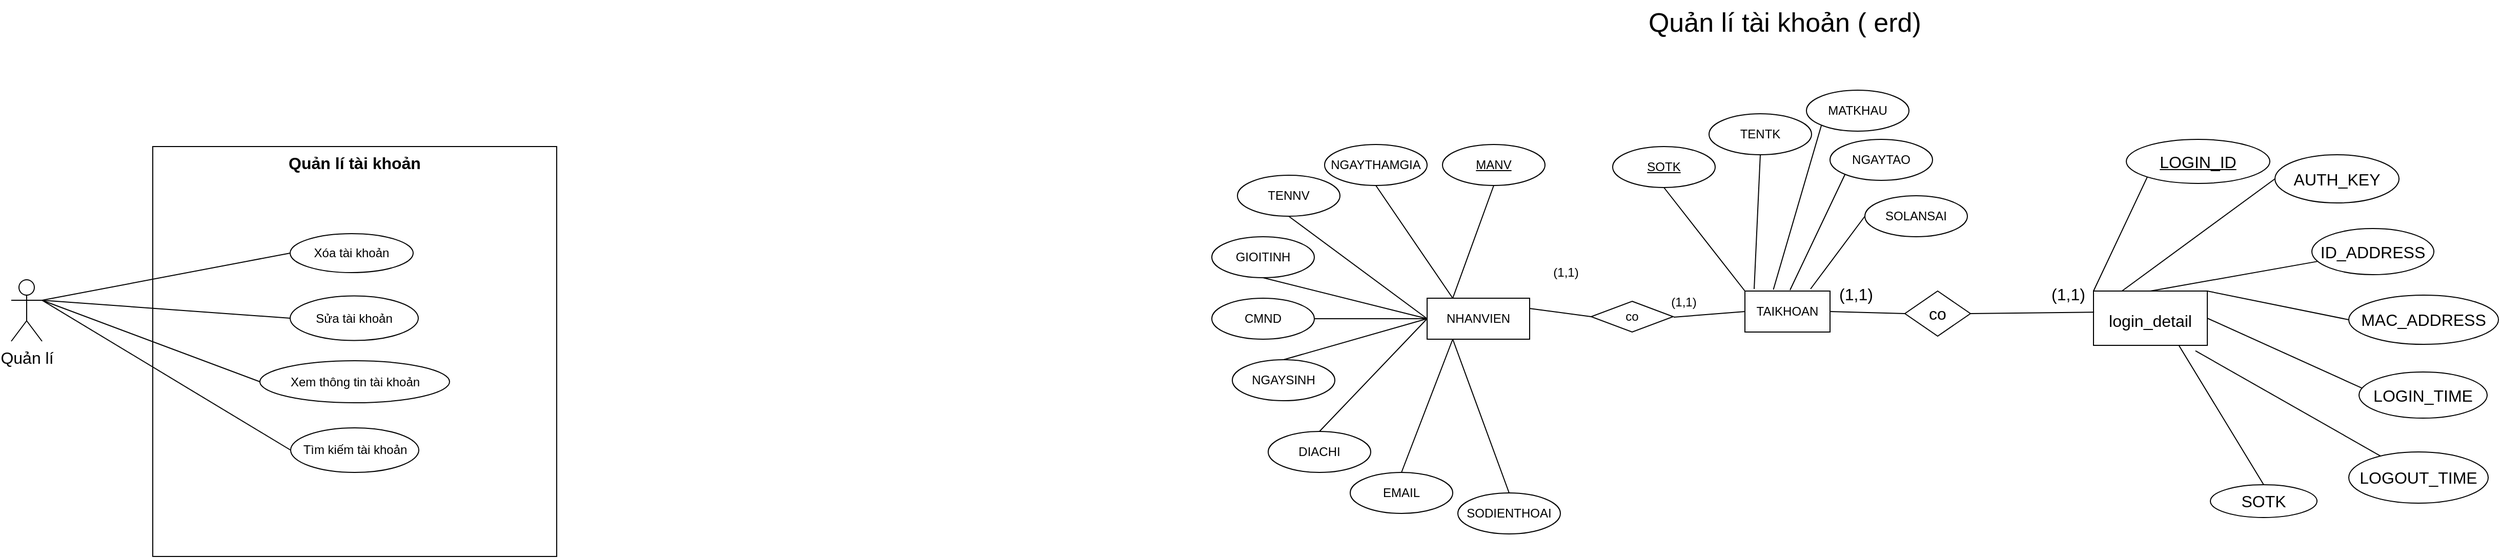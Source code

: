 <mxfile version="20.3.0" type="device"><diagram id="AjGUlBx2SZJ8fAy3tSt0" name="Page-1"><mxGraphModel dx="1420" dy="2912" grid="1" gridSize="10" guides="1" tooltips="1" connect="1" arrows="1" fold="1" page="1" pageScale="1" pageWidth="850" pageHeight="1100" math="0" shadow="0"><root><mxCell id="0"/><mxCell id="1" parent="0"/><mxCell id="Trx0zgWmV6NSZO461f4k-1" value="Quản lí" style="shape=umlActor;verticalLabelPosition=bottom;verticalAlign=top;html=1;outlineConnect=0;fontSize=16;" parent="1" vertex="1"><mxGeometry x="158" y="-989" width="30" height="60" as="geometry"/></mxCell><mxCell id="Trx0zgWmV6NSZO461f4k-3" value="Quản lí tài khoản" style="shape=rect;html=1;verticalAlign=top;fontStyle=1;whiteSpace=wrap;align=center;fontSize=16;" parent="1" vertex="1"><mxGeometry x="296" y="-1119" width="394" height="400" as="geometry"/></mxCell><mxCell id="Trx0zgWmV6NSZO461f4k-12" value="NHANVIEN" style="whiteSpace=wrap;html=1;align=center;" parent="1" vertex="1"><mxGeometry x="1539" y="-971" width="100" height="40" as="geometry"/></mxCell><mxCell id="Trx0zgWmV6NSZO461f4k-13" value="MANV" style="ellipse;whiteSpace=wrap;html=1;align=center;fontStyle=4;" parent="1" vertex="1"><mxGeometry x="1554" y="-1121" width="100" height="40" as="geometry"/></mxCell><mxCell id="Trx0zgWmV6NSZO461f4k-14" value="TENNV" style="ellipse;whiteSpace=wrap;html=1;align=center;" parent="1" vertex="1"><mxGeometry x="1354" y="-1091" width="100" height="40" as="geometry"/></mxCell><mxCell id="Trx0zgWmV6NSZO461f4k-15" value="GIOITINH" style="ellipse;whiteSpace=wrap;html=1;align=center;" parent="1" vertex="1"><mxGeometry x="1329" y="-1031" width="100" height="40" as="geometry"/></mxCell><mxCell id="Trx0zgWmV6NSZO461f4k-16" value="CMND" style="ellipse;whiteSpace=wrap;html=1;align=center;" parent="1" vertex="1"><mxGeometry x="1329" y="-971" width="100" height="40" as="geometry"/></mxCell><mxCell id="Trx0zgWmV6NSZO461f4k-17" value="NGAYSINH" style="ellipse;whiteSpace=wrap;html=1;align=center;" parent="1" vertex="1"><mxGeometry x="1349" y="-911" width="100" height="40" as="geometry"/></mxCell><mxCell id="Trx0zgWmV6NSZO461f4k-18" value="SODIENTHOAI" style="ellipse;whiteSpace=wrap;html=1;align=center;" parent="1" vertex="1"><mxGeometry x="1569" y="-781" width="100" height="40" as="geometry"/></mxCell><mxCell id="Trx0zgWmV6NSZO461f4k-19" value="EMAIL" style="ellipse;whiteSpace=wrap;html=1;align=center;" parent="1" vertex="1"><mxGeometry x="1464" y="-801" width="100" height="40" as="geometry"/></mxCell><mxCell id="Trx0zgWmV6NSZO461f4k-20" value="DIACHI" style="ellipse;whiteSpace=wrap;html=1;align=center;" parent="1" vertex="1"><mxGeometry x="1384" y="-841" width="100" height="40" as="geometry"/></mxCell><mxCell id="Trx0zgWmV6NSZO461f4k-21" value="NGAYTHAMGIA" style="ellipse;whiteSpace=wrap;html=1;align=center;" parent="1" vertex="1"><mxGeometry x="1439" y="-1121" width="100" height="40" as="geometry"/></mxCell><mxCell id="Trx0zgWmV6NSZO461f4k-22" value="" style="endArrow=none;html=1;rounded=0;strokeColor=#000000;exitX=0.25;exitY=0;exitDx=0;exitDy=0;entryX=0.5;entryY=1;entryDx=0;entryDy=0;" parent="1" source="Trx0zgWmV6NSZO461f4k-12" target="Trx0zgWmV6NSZO461f4k-13" edge="1"><mxGeometry width="50" height="50" relative="1" as="geometry"><mxPoint x="1679" y="-961" as="sourcePoint"/><mxPoint x="1729" y="-1011" as="targetPoint"/></mxGeometry></mxCell><mxCell id="Trx0zgWmV6NSZO461f4k-23" value="" style="endArrow=none;html=1;rounded=0;strokeColor=#000000;exitX=0.25;exitY=0;exitDx=0;exitDy=0;entryX=0.5;entryY=1;entryDx=0;entryDy=0;" parent="1" source="Trx0zgWmV6NSZO461f4k-12" target="Trx0zgWmV6NSZO461f4k-21" edge="1"><mxGeometry width="50" height="50" relative="1" as="geometry"><mxPoint x="1679" y="-961" as="sourcePoint"/><mxPoint x="1729" y="-1011" as="targetPoint"/></mxGeometry></mxCell><mxCell id="Trx0zgWmV6NSZO461f4k-24" value="" style="endArrow=none;html=1;rounded=0;strokeColor=#000000;exitX=0;exitY=0.5;exitDx=0;exitDy=0;entryX=0.5;entryY=1;entryDx=0;entryDy=0;" parent="1" source="Trx0zgWmV6NSZO461f4k-12" target="Trx0zgWmV6NSZO461f4k-14" edge="1"><mxGeometry width="50" height="50" relative="1" as="geometry"><mxPoint x="1679" y="-961" as="sourcePoint"/><mxPoint x="1729" y="-1011" as="targetPoint"/></mxGeometry></mxCell><mxCell id="Trx0zgWmV6NSZO461f4k-25" value="" style="endArrow=none;html=1;rounded=0;strokeColor=#000000;exitX=0;exitY=0.5;exitDx=0;exitDy=0;entryX=0.5;entryY=1;entryDx=0;entryDy=0;" parent="1" source="Trx0zgWmV6NSZO461f4k-12" target="Trx0zgWmV6NSZO461f4k-15" edge="1"><mxGeometry width="50" height="50" relative="1" as="geometry"><mxPoint x="1679" y="-961" as="sourcePoint"/><mxPoint x="1729" y="-1011" as="targetPoint"/></mxGeometry></mxCell><mxCell id="Trx0zgWmV6NSZO461f4k-26" value="" style="endArrow=none;html=1;rounded=0;strokeColor=#000000;exitX=0;exitY=0.5;exitDx=0;exitDy=0;entryX=1;entryY=0.5;entryDx=0;entryDy=0;" parent="1" source="Trx0zgWmV6NSZO461f4k-12" target="Trx0zgWmV6NSZO461f4k-16" edge="1"><mxGeometry width="50" height="50" relative="1" as="geometry"><mxPoint x="1679" y="-961" as="sourcePoint"/><mxPoint x="1729" y="-1011" as="targetPoint"/></mxGeometry></mxCell><mxCell id="Trx0zgWmV6NSZO461f4k-27" value="" style="endArrow=none;html=1;rounded=0;strokeColor=#000000;entryX=0.5;entryY=0;entryDx=0;entryDy=0;" parent="1" target="Trx0zgWmV6NSZO461f4k-17" edge="1"><mxGeometry width="50" height="50" relative="1" as="geometry"><mxPoint x="1539" y="-951" as="sourcePoint"/><mxPoint x="1729" y="-1011" as="targetPoint"/></mxGeometry></mxCell><mxCell id="Trx0zgWmV6NSZO461f4k-28" value="" style="endArrow=none;html=1;rounded=0;strokeColor=#000000;exitX=0;exitY=0.5;exitDx=0;exitDy=0;entryX=0.5;entryY=0;entryDx=0;entryDy=0;" parent="1" source="Trx0zgWmV6NSZO461f4k-12" target="Trx0zgWmV6NSZO461f4k-20" edge="1"><mxGeometry width="50" height="50" relative="1" as="geometry"><mxPoint x="1679" y="-961" as="sourcePoint"/><mxPoint x="1729" y="-1011" as="targetPoint"/></mxGeometry></mxCell><mxCell id="Trx0zgWmV6NSZO461f4k-29" value="" style="endArrow=none;html=1;rounded=0;strokeColor=#000000;exitX=0.25;exitY=1;exitDx=0;exitDy=0;entryX=0.5;entryY=0;entryDx=0;entryDy=0;" parent="1" source="Trx0zgWmV6NSZO461f4k-12" target="Trx0zgWmV6NSZO461f4k-19" edge="1"><mxGeometry width="50" height="50" relative="1" as="geometry"><mxPoint x="1679" y="-961" as="sourcePoint"/><mxPoint x="1729" y="-1011" as="targetPoint"/></mxGeometry></mxCell><mxCell id="Trx0zgWmV6NSZO461f4k-30" value="" style="endArrow=none;html=1;rounded=0;strokeColor=#000000;exitX=0.25;exitY=1;exitDx=0;exitDy=0;entryX=0.5;entryY=0;entryDx=0;entryDy=0;" parent="1" source="Trx0zgWmV6NSZO461f4k-12" target="Trx0zgWmV6NSZO461f4k-18" edge="1"><mxGeometry width="50" height="50" relative="1" as="geometry"><mxPoint x="1679" y="-961" as="sourcePoint"/><mxPoint x="1729" y="-1011" as="targetPoint"/></mxGeometry></mxCell><mxCell id="Trx0zgWmV6NSZO461f4k-31" value="TAIKHOAN" style="whiteSpace=wrap;html=1;align=center;" parent="1" vertex="1"><mxGeometry x="1849" y="-978" width="83" height="40" as="geometry"/></mxCell><mxCell id="Trx0zgWmV6NSZO461f4k-32" value="SOTK" style="ellipse;whiteSpace=wrap;html=1;align=center;fontStyle=4;" parent="1" vertex="1"><mxGeometry x="1720" y="-1119" width="100" height="40" as="geometry"/></mxCell><mxCell id="Trx0zgWmV6NSZO461f4k-33" value="TENTK" style="ellipse;whiteSpace=wrap;html=1;align=center;" parent="1" vertex="1"><mxGeometry x="1814" y="-1151" width="100" height="40" as="geometry"/></mxCell><mxCell id="Trx0zgWmV6NSZO461f4k-34" value="MATKHAU" style="ellipse;whiteSpace=wrap;html=1;align=center;" parent="1" vertex="1"><mxGeometry x="1909" y="-1174" width="100" height="40" as="geometry"/></mxCell><mxCell id="Trx0zgWmV6NSZO461f4k-35" value="NGAYTAO" style="ellipse;whiteSpace=wrap;html=1;align=center;" parent="1" vertex="1"><mxGeometry x="1932" y="-1126" width="100" height="40" as="geometry"/></mxCell><mxCell id="Trx0zgWmV6NSZO461f4k-36" value="SOLANSAI" style="ellipse;whiteSpace=wrap;html=1;align=center;" parent="1" vertex="1"><mxGeometry x="1966" y="-1071" width="100" height="40" as="geometry"/></mxCell><mxCell id="Trx0zgWmV6NSZO461f4k-37" value="" style="endArrow=none;html=1;rounded=0;strokeColor=#000000;exitX=0.5;exitY=1;exitDx=0;exitDy=0;entryX=0;entryY=0;entryDx=0;entryDy=0;" parent="1" source="Trx0zgWmV6NSZO461f4k-32" target="Trx0zgWmV6NSZO461f4k-31" edge="1"><mxGeometry relative="1" as="geometry"><mxPoint x="1735" y="-891" as="sourcePoint"/><mxPoint x="1847" y="-981" as="targetPoint"/></mxGeometry></mxCell><mxCell id="Trx0zgWmV6NSZO461f4k-38" value="" style="endArrow=none;html=1;rounded=0;strokeColor=#000000;exitX=0.5;exitY=1;exitDx=0;exitDy=0;" parent="1" source="Trx0zgWmV6NSZO461f4k-33" edge="1"><mxGeometry relative="1" as="geometry"><mxPoint x="1735" y="-891" as="sourcePoint"/><mxPoint x="1858" y="-980" as="targetPoint"/></mxGeometry></mxCell><mxCell id="Trx0zgWmV6NSZO461f4k-39" value="" style="endArrow=none;html=1;rounded=0;strokeColor=#000000;exitX=0;exitY=1;exitDx=0;exitDy=0;entryX=0.334;entryY=-0.034;entryDx=0;entryDy=0;entryPerimeter=0;" parent="1" source="Trx0zgWmV6NSZO461f4k-34" target="Trx0zgWmV6NSZO461f4k-31" edge="1"><mxGeometry relative="1" as="geometry"><mxPoint x="1735" y="-891" as="sourcePoint"/><mxPoint x="1895" y="-891" as="targetPoint"/></mxGeometry></mxCell><mxCell id="Trx0zgWmV6NSZO461f4k-40" value="" style="endArrow=none;html=1;rounded=0;strokeColor=#000000;entryX=0;entryY=1;entryDx=0;entryDy=0;" parent="1" target="Trx0zgWmV6NSZO461f4k-35" edge="1"><mxGeometry relative="1" as="geometry"><mxPoint x="1893" y="-979" as="sourcePoint"/><mxPoint x="1895" y="-891" as="targetPoint"/></mxGeometry></mxCell><mxCell id="Trx0zgWmV6NSZO461f4k-41" value="" style="endArrow=none;html=1;rounded=0;strokeColor=#000000;exitX=0;exitY=0.5;exitDx=0;exitDy=0;" parent="1" source="Trx0zgWmV6NSZO461f4k-36" edge="1"><mxGeometry relative="1" as="geometry"><mxPoint x="1735" y="-891" as="sourcePoint"/><mxPoint x="1913" y="-980" as="targetPoint"/></mxGeometry></mxCell><mxCell id="Trx0zgWmV6NSZO461f4k-42" value="co" style="shape=rhombus;perimeter=rhombusPerimeter;whiteSpace=wrap;html=1;align=center;" parent="1" vertex="1"><mxGeometry x="1699" y="-968" width="80" height="30" as="geometry"/></mxCell><mxCell id="Trx0zgWmV6NSZO461f4k-43" value="" style="endArrow=none;html=1;rounded=0;strokeColor=#000000;exitX=1;exitY=0.25;exitDx=0;exitDy=0;entryX=0;entryY=0.5;entryDx=0;entryDy=0;" parent="1" source="Trx0zgWmV6NSZO461f4k-12" target="Trx0zgWmV6NSZO461f4k-42" edge="1"><mxGeometry relative="1" as="geometry"><mxPoint x="1729" y="-981" as="sourcePoint"/><mxPoint x="1889" y="-981" as="targetPoint"/></mxGeometry></mxCell><mxCell id="Trx0zgWmV6NSZO461f4k-44" value="" style="endArrow=none;html=1;rounded=0;strokeColor=#000000;exitX=0.311;exitY=0.984;exitDx=0;exitDy=0;entryX=0;entryY=0.5;entryDx=0;entryDy=0;exitPerimeter=0;" parent="1" source="Trx0zgWmV6NSZO461f4k-46" target="Trx0zgWmV6NSZO461f4k-31" edge="1"><mxGeometry relative="1" as="geometry"><mxPoint x="1765" y="-933.5" as="sourcePoint"/><mxPoint x="1895" y="-891" as="targetPoint"/></mxGeometry></mxCell><mxCell id="Trx0zgWmV6NSZO461f4k-45" value="(1,1)" style="text;html=1;align=center;verticalAlign=middle;resizable=0;points=[];autosize=1;strokeColor=none;fillColor=none;" parent="1" vertex="1"><mxGeometry x="1649" y="-1011" width="50" height="30" as="geometry"/></mxCell><mxCell id="Trx0zgWmV6NSZO461f4k-46" value="(1,1)" style="text;html=1;align=center;verticalAlign=middle;resizable=0;points=[];autosize=1;strokeColor=none;fillColor=none;" parent="1" vertex="1"><mxGeometry x="1764" y="-982" width="50" height="30" as="geometry"/></mxCell><mxCell id="Trx0zgWmV6NSZO461f4k-47" value="&lt;font style=&quot;font-size: 16px;&quot;&gt;login_detail&lt;/font&gt;" style="rounded=0;whiteSpace=wrap;html=1;fontSize=20;" parent="1" vertex="1"><mxGeometry x="2189" y="-978" width="111" height="53" as="geometry"/></mxCell><mxCell id="Trx0zgWmV6NSZO461f4k-48" value="&lt;u&gt;LOGIN_ID&lt;/u&gt;" style="ellipse;whiteSpace=wrap;html=1;fontSize=16;" parent="1" vertex="1"><mxGeometry x="2221" y="-1126" width="140" height="43" as="geometry"/></mxCell><mxCell id="Trx0zgWmV6NSZO461f4k-49" value="" style="endArrow=none;html=1;rounded=0;fontSize=16;entryX=0;entryY=1;entryDx=0;entryDy=0;exitX=0;exitY=0;exitDx=0;exitDy=0;" parent="1" source="Trx0zgWmV6NSZO461f4k-47" target="Trx0zgWmV6NSZO461f4k-48" edge="1"><mxGeometry width="50" height="50" relative="1" as="geometry"><mxPoint x="1829" y="-1086" as="sourcePoint"/><mxPoint x="1879" y="-1136" as="targetPoint"/></mxGeometry></mxCell><mxCell id="Trx0zgWmV6NSZO461f4k-50" value="AUTH_KEY" style="ellipse;whiteSpace=wrap;html=1;fontSize=16;" parent="1" vertex="1"><mxGeometry x="2366" y="-1111" width="121" height="47" as="geometry"/></mxCell><mxCell id="Trx0zgWmV6NSZO461f4k-51" value="" style="endArrow=none;html=1;rounded=0;fontSize=16;entryX=0;entryY=0.5;entryDx=0;entryDy=0;exitX=0.25;exitY=0;exitDx=0;exitDy=0;" parent="1" source="Trx0zgWmV6NSZO461f4k-47" target="Trx0zgWmV6NSZO461f4k-50" edge="1"><mxGeometry width="50" height="50" relative="1" as="geometry"><mxPoint x="1829" y="-1086" as="sourcePoint"/><mxPoint x="1879" y="-1136" as="targetPoint"/></mxGeometry></mxCell><mxCell id="Trx0zgWmV6NSZO461f4k-52" value="ID_ADDRESS" style="ellipse;whiteSpace=wrap;html=1;fontSize=16;" parent="1" vertex="1"><mxGeometry x="2402" y="-1039" width="119" height="45" as="geometry"/></mxCell><mxCell id="Trx0zgWmV6NSZO461f4k-53" value="" style="endArrow=none;html=1;rounded=0;fontSize=16;exitX=0.5;exitY=0;exitDx=0;exitDy=0;" parent="1" source="Trx0zgWmV6NSZO461f4k-47" target="Trx0zgWmV6NSZO461f4k-52" edge="1"><mxGeometry width="50" height="50" relative="1" as="geometry"><mxPoint x="1829" y="-1086" as="sourcePoint"/><mxPoint x="1879" y="-1136" as="targetPoint"/></mxGeometry></mxCell><mxCell id="Trx0zgWmV6NSZO461f4k-54" value="MAC_ADDRESS" style="ellipse;whiteSpace=wrap;html=1;fontSize=16;" parent="1" vertex="1"><mxGeometry x="2438" y="-974" width="146" height="48" as="geometry"/></mxCell><mxCell id="Trx0zgWmV6NSZO461f4k-55" value="" style="endArrow=none;html=1;rounded=0;fontSize=16;entryX=0;entryY=0.5;entryDx=0;entryDy=0;exitX=1;exitY=0;exitDx=0;exitDy=0;" parent="1" source="Trx0zgWmV6NSZO461f4k-47" target="Trx0zgWmV6NSZO461f4k-54" edge="1"><mxGeometry width="50" height="50" relative="1" as="geometry"><mxPoint x="1829" y="-1086" as="sourcePoint"/><mxPoint x="1879" y="-1136" as="targetPoint"/></mxGeometry></mxCell><mxCell id="Trx0zgWmV6NSZO461f4k-56" value="LOGIN_TIME" style="ellipse;whiteSpace=wrap;html=1;fontSize=16;" parent="1" vertex="1"><mxGeometry x="2448" y="-899" width="125" height="45" as="geometry"/></mxCell><mxCell id="Trx0zgWmV6NSZO461f4k-57" value="" style="endArrow=none;html=1;rounded=0;fontSize=16;entryX=0.025;entryY=0.352;entryDx=0;entryDy=0;entryPerimeter=0;exitX=1;exitY=0.5;exitDx=0;exitDy=0;" parent="1" source="Trx0zgWmV6NSZO461f4k-47" target="Trx0zgWmV6NSZO461f4k-56" edge="1"><mxGeometry width="50" height="50" relative="1" as="geometry"><mxPoint x="2354" y="-910" as="sourcePoint"/><mxPoint x="1879" y="-1136" as="targetPoint"/></mxGeometry></mxCell><mxCell id="Trx0zgWmV6NSZO461f4k-58" value="LOGOUT_TIME" style="ellipse;whiteSpace=wrap;html=1;fontSize=16;" parent="1" vertex="1"><mxGeometry x="2438" y="-821" width="136" height="50" as="geometry"/></mxCell><mxCell id="Trx0zgWmV6NSZO461f4k-59" value="" style="endArrow=none;html=1;rounded=0;fontSize=16;exitX=0.896;exitY=1.1;exitDx=0;exitDy=0;exitPerimeter=0;" parent="1" source="Trx0zgWmV6NSZO461f4k-47" target="Trx0zgWmV6NSZO461f4k-58" edge="1"><mxGeometry width="50" height="50" relative="1" as="geometry"><mxPoint x="1829" y="-1086" as="sourcePoint"/><mxPoint x="1879" y="-1136" as="targetPoint"/></mxGeometry></mxCell><mxCell id="Trx0zgWmV6NSZO461f4k-60" value="SOTK" style="ellipse;whiteSpace=wrap;html=1;fontSize=16;" parent="1" vertex="1"><mxGeometry x="2303" y="-789" width="104" height="32" as="geometry"/></mxCell><mxCell id="Trx0zgWmV6NSZO461f4k-61" value="" style="endArrow=none;html=1;rounded=0;fontSize=16;entryX=0.5;entryY=0;entryDx=0;entryDy=0;exitX=0.75;exitY=1;exitDx=0;exitDy=0;" parent="1" source="Trx0zgWmV6NSZO461f4k-47" target="Trx0zgWmV6NSZO461f4k-60" edge="1"><mxGeometry width="50" height="50" relative="1" as="geometry"><mxPoint x="1829" y="-1086" as="sourcePoint"/><mxPoint x="1879" y="-1136" as="targetPoint"/></mxGeometry></mxCell><mxCell id="Trx0zgWmV6NSZO461f4k-62" value="" style="endArrow=none;html=1;rounded=0;fontSize=16;exitX=1;exitY=0.5;exitDx=0;exitDy=0;entryX=0;entryY=0.5;entryDx=0;entryDy=0;" parent="1" source="Trx0zgWmV6NSZO461f4k-31" target="Trx0zgWmV6NSZO461f4k-63" edge="1"><mxGeometry width="50" height="50" relative="1" as="geometry"><mxPoint x="2083" y="-1050" as="sourcePoint"/><mxPoint x="2023" y="-958" as="targetPoint"/></mxGeometry></mxCell><mxCell id="Trx0zgWmV6NSZO461f4k-63" value="co" style="rhombus;whiteSpace=wrap;html=1;fontSize=16;" parent="1" vertex="1"><mxGeometry x="2005" y="-978" width="64" height="44" as="geometry"/></mxCell><mxCell id="Trx0zgWmV6NSZO461f4k-64" value="" style="endArrow=none;html=1;rounded=0;fontSize=16;exitX=1;exitY=0.5;exitDx=0;exitDy=0;entryX=0.005;entryY=0.389;entryDx=0;entryDy=0;entryPerimeter=0;" parent="1" source="Trx0zgWmV6NSZO461f4k-63" target="Trx0zgWmV6NSZO461f4k-47" edge="1"><mxGeometry width="50" height="50" relative="1" as="geometry"><mxPoint x="2083" y="-1050" as="sourcePoint"/><mxPoint x="2240" y="-934" as="targetPoint"/></mxGeometry></mxCell><mxCell id="Trx0zgWmV6NSZO461f4k-65" value="(1,1)" style="text;html=1;align=center;verticalAlign=middle;resizable=0;points=[];autosize=1;strokeColor=none;fillColor=none;fontSize=16;" parent="1" vertex="1"><mxGeometry x="1931" y="-991" width="51" height="31" as="geometry"/></mxCell><mxCell id="Trx0zgWmV6NSZO461f4k-66" value="(1,1)" style="text;html=1;align=center;verticalAlign=middle;resizable=0;points=[];autosize=1;strokeColor=none;fillColor=none;fontSize=16;" parent="1" vertex="1"><mxGeometry x="2138" y="-991" width="51" height="31" as="geometry"/></mxCell><mxCell id="Trx0zgWmV6NSZO461f4k-67" value="&lt;font style=&quot;font-size: 26px;&quot;&gt;Quản lí tài khoản ( erd)&amp;nbsp;&lt;/font&gt;" style="text;html=1;align=center;verticalAlign=middle;resizable=0;points=[];autosize=1;strokeColor=none;fillColor=none;fontSize=16;" parent="1" vertex="1"><mxGeometry x="1745" y="-1262" width="291" height="43" as="geometry"/></mxCell><mxCell id="8H4zaMuNZfi4Em2rFBSS-2" value="Xóa tài khoản" style="ellipse;whiteSpace=wrap;html=1;" parent="1" vertex="1"><mxGeometry x="430" y="-1034" width="120" height="38" as="geometry"/></mxCell><mxCell id="8H4zaMuNZfi4Em2rFBSS-3" value="Xem thông tin tài khoản" style="ellipse;whiteSpace=wrap;html=1;" parent="1" vertex="1"><mxGeometry x="400.5" y="-910" width="185" height="41" as="geometry"/></mxCell><mxCell id="8H4zaMuNZfi4Em2rFBSS-4" value="Sửa tài khoản" style="ellipse;whiteSpace=wrap;html=1;" parent="1" vertex="1"><mxGeometry x="430" y="-973.25" width="125" height="43.5" as="geometry"/></mxCell><mxCell id="8H4zaMuNZfi4Em2rFBSS-5" value="Tìm kiếm tài khoản" style="ellipse;whiteSpace=wrap;html=1;" parent="1" vertex="1"><mxGeometry x="430.5" y="-844.5" width="125" height="43.5" as="geometry"/></mxCell><mxCell id="8H4zaMuNZfi4Em2rFBSS-6" value="" style="endArrow=none;html=1;rounded=0;exitX=1;exitY=0.333;exitDx=0;exitDy=0;exitPerimeter=0;entryX=0;entryY=0.5;entryDx=0;entryDy=0;" parent="1" source="Trx0zgWmV6NSZO461f4k-1" target="8H4zaMuNZfi4Em2rFBSS-2" edge="1"><mxGeometry width="50" height="50" relative="1" as="geometry"><mxPoint x="500" y="-1050" as="sourcePoint"/><mxPoint x="550" y="-1100" as="targetPoint"/></mxGeometry></mxCell><mxCell id="8H4zaMuNZfi4Em2rFBSS-7" value="" style="endArrow=none;html=1;rounded=0;exitX=1;exitY=0.333;exitDx=0;exitDy=0;exitPerimeter=0;entryX=0;entryY=0.5;entryDx=0;entryDy=0;" parent="1" source="Trx0zgWmV6NSZO461f4k-1" target="8H4zaMuNZfi4Em2rFBSS-4" edge="1"><mxGeometry width="50" height="50" relative="1" as="geometry"><mxPoint x="500" y="-1050" as="sourcePoint"/><mxPoint x="550" y="-1100" as="targetPoint"/></mxGeometry></mxCell><mxCell id="8H4zaMuNZfi4Em2rFBSS-9" value="" style="endArrow=none;html=1;rounded=0;exitX=1;exitY=0.333;exitDx=0;exitDy=0;exitPerimeter=0;entryX=0;entryY=0.5;entryDx=0;entryDy=0;" parent="1" source="Trx0zgWmV6NSZO461f4k-1" target="8H4zaMuNZfi4Em2rFBSS-3" edge="1"><mxGeometry width="50" height="50" relative="1" as="geometry"><mxPoint x="500" y="-1050" as="sourcePoint"/><mxPoint x="550" y="-1100" as="targetPoint"/></mxGeometry></mxCell><mxCell id="8H4zaMuNZfi4Em2rFBSS-10" value="" style="endArrow=none;html=1;rounded=0;exitX=1;exitY=0.333;exitDx=0;exitDy=0;exitPerimeter=0;entryX=0;entryY=0.5;entryDx=0;entryDy=0;" parent="1" source="Trx0zgWmV6NSZO461f4k-1" target="8H4zaMuNZfi4Em2rFBSS-5" edge="1"><mxGeometry width="50" height="50" relative="1" as="geometry"><mxPoint x="500" y="-1050" as="sourcePoint"/><mxPoint x="550" y="-1100" as="targetPoint"/></mxGeometry></mxCell></root></mxGraphModel></diagram></mxfile>